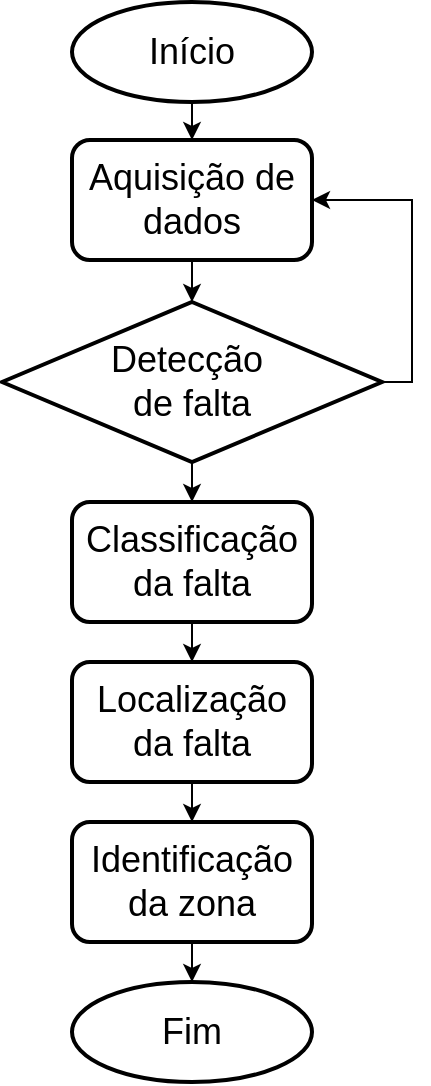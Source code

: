 <mxfile version="24.7.14">
  <diagram name="Página-1" id="QsBlmo5zc3FLVjuJQzoX">
    <mxGraphModel dx="1426" dy="781" grid="1" gridSize="10" guides="1" tooltips="1" connect="1" arrows="1" fold="1" page="1" pageScale="1" pageWidth="827" pageHeight="1169" math="0" shadow="0">
      <root>
        <mxCell id="0" />
        <mxCell id="1" parent="0" />
        <mxCell id="IFKSleBwM63tv5aVSCFu-8" value="" style="edgeStyle=orthogonalEdgeStyle;rounded=0;orthogonalLoop=1;jettySize=auto;html=1;" edge="1" parent="1" source="IFKSleBwM63tv5aVSCFu-1" target="IFKSleBwM63tv5aVSCFu-2">
          <mxGeometry relative="1" as="geometry" />
        </mxCell>
        <mxCell id="IFKSleBwM63tv5aVSCFu-1" value="&lt;font style=&quot;font-size: 18px;&quot;&gt;Início&lt;/font&gt;" style="ellipse;whiteSpace=wrap;html=1;strokeWidth=2;" vertex="1" parent="1">
          <mxGeometry x="130" y="40" width="120" height="50" as="geometry" />
        </mxCell>
        <mxCell id="IFKSleBwM63tv5aVSCFu-9" value="" style="edgeStyle=orthogonalEdgeStyle;rounded=0;orthogonalLoop=1;jettySize=auto;html=1;" edge="1" parent="1" source="IFKSleBwM63tv5aVSCFu-2" target="IFKSleBwM63tv5aVSCFu-3">
          <mxGeometry relative="1" as="geometry" />
        </mxCell>
        <mxCell id="IFKSleBwM63tv5aVSCFu-2" value="&lt;font style=&quot;font-size: 18px;&quot;&gt;Aquisição de dados&lt;/font&gt;" style="rounded=1;whiteSpace=wrap;html=1;strokeWidth=2;" vertex="1" parent="1">
          <mxGeometry x="130" y="109" width="120" height="60" as="geometry" />
        </mxCell>
        <mxCell id="IFKSleBwM63tv5aVSCFu-11" value="" style="edgeStyle=orthogonalEdgeStyle;rounded=0;orthogonalLoop=1;jettySize=auto;html=1;" edge="1" parent="1" source="IFKSleBwM63tv5aVSCFu-3" target="IFKSleBwM63tv5aVSCFu-4">
          <mxGeometry relative="1" as="geometry" />
        </mxCell>
        <mxCell id="IFKSleBwM63tv5aVSCFu-18" style="edgeStyle=orthogonalEdgeStyle;rounded=0;orthogonalLoop=1;jettySize=auto;html=1;entryX=1;entryY=0.5;entryDx=0;entryDy=0;" edge="1" parent="1" source="IFKSleBwM63tv5aVSCFu-3" target="IFKSleBwM63tv5aVSCFu-2">
          <mxGeometry relative="1" as="geometry">
            <mxPoint x="330" y="220" as="targetPoint" />
            <Array as="points">
              <mxPoint x="300" y="230" />
              <mxPoint x="300" y="139" />
            </Array>
          </mxGeometry>
        </mxCell>
        <mxCell id="IFKSleBwM63tv5aVSCFu-3" value="&lt;font style=&quot;font-size: 18px;&quot;&gt;Detecção&amp;nbsp;&lt;/font&gt;&lt;div&gt;&lt;font style=&quot;font-size: 18px;&quot;&gt;de falta&lt;/font&gt;&lt;/div&gt;" style="rhombus;whiteSpace=wrap;html=1;strokeWidth=2;" vertex="1" parent="1">
          <mxGeometry x="95" y="190" width="190" height="80" as="geometry" />
        </mxCell>
        <mxCell id="IFKSleBwM63tv5aVSCFu-13" value="" style="edgeStyle=orthogonalEdgeStyle;rounded=0;orthogonalLoop=1;jettySize=auto;html=1;" edge="1" parent="1" source="IFKSleBwM63tv5aVSCFu-4" target="IFKSleBwM63tv5aVSCFu-5">
          <mxGeometry relative="1" as="geometry" />
        </mxCell>
        <mxCell id="IFKSleBwM63tv5aVSCFu-4" value="&lt;font style=&quot;font-size: 18px;&quot;&gt;Classificação da falta&lt;/font&gt;" style="rounded=1;whiteSpace=wrap;html=1;strokeWidth=2;" vertex="1" parent="1">
          <mxGeometry x="130" y="290" width="120" height="60" as="geometry" />
        </mxCell>
        <mxCell id="IFKSleBwM63tv5aVSCFu-14" value="" style="edgeStyle=orthogonalEdgeStyle;rounded=0;orthogonalLoop=1;jettySize=auto;html=1;" edge="1" parent="1" source="IFKSleBwM63tv5aVSCFu-5" target="IFKSleBwM63tv5aVSCFu-6">
          <mxGeometry relative="1" as="geometry" />
        </mxCell>
        <mxCell id="IFKSleBwM63tv5aVSCFu-5" value="&lt;font style=&quot;font-size: 18px;&quot;&gt;Localização da falta&lt;/font&gt;" style="rounded=1;whiteSpace=wrap;html=1;strokeWidth=2;" vertex="1" parent="1">
          <mxGeometry x="130" y="370" width="120" height="60" as="geometry" />
        </mxCell>
        <mxCell id="IFKSleBwM63tv5aVSCFu-15" value="" style="edgeStyle=orthogonalEdgeStyle;rounded=0;orthogonalLoop=1;jettySize=auto;html=1;" edge="1" parent="1" source="IFKSleBwM63tv5aVSCFu-6" target="IFKSleBwM63tv5aVSCFu-7">
          <mxGeometry relative="1" as="geometry" />
        </mxCell>
        <mxCell id="IFKSleBwM63tv5aVSCFu-6" value="&lt;font style=&quot;font-size: 18px;&quot;&gt;Identificação da zona&lt;/font&gt;" style="rounded=1;whiteSpace=wrap;html=1;strokeWidth=2;" vertex="1" parent="1">
          <mxGeometry x="130" y="450" width="120" height="60" as="geometry" />
        </mxCell>
        <mxCell id="IFKSleBwM63tv5aVSCFu-7" value="&lt;span style=&quot;font-size: 18px;&quot;&gt;Fim&lt;/span&gt;" style="ellipse;whiteSpace=wrap;html=1;strokeWidth=2;" vertex="1" parent="1">
          <mxGeometry x="130" y="530" width="120" height="50" as="geometry" />
        </mxCell>
      </root>
    </mxGraphModel>
  </diagram>
</mxfile>
